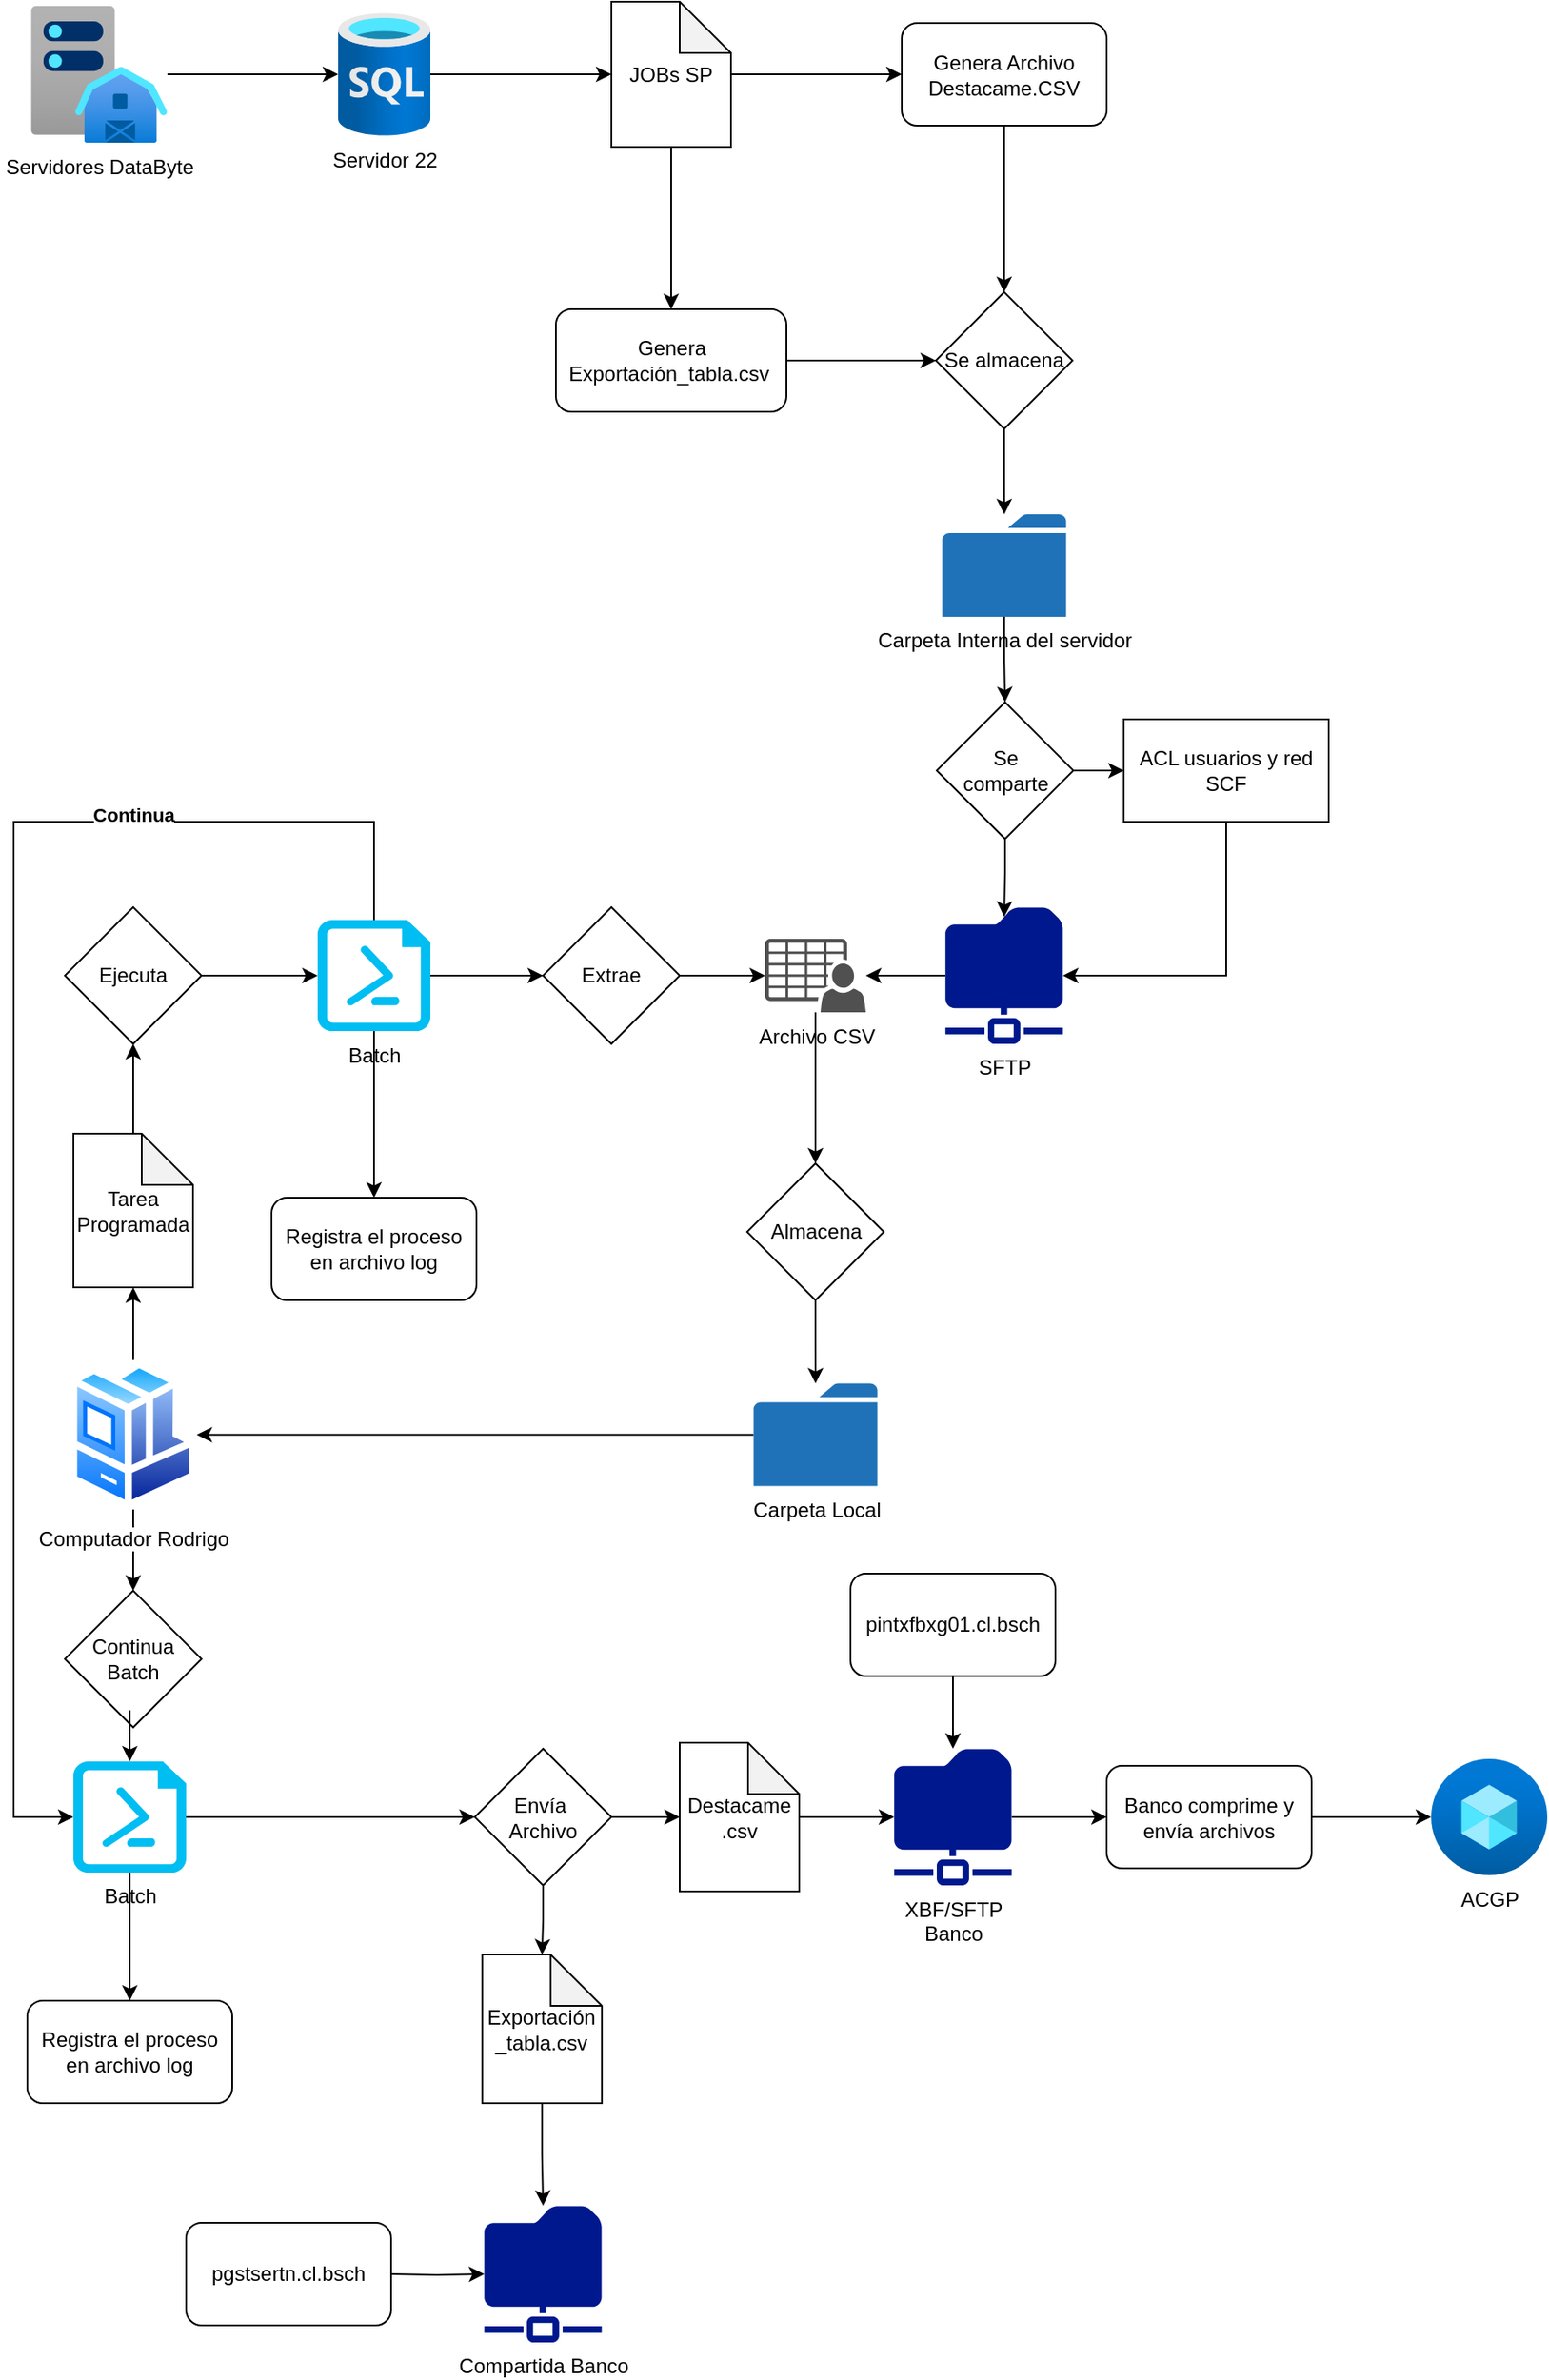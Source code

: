 <mxfile version="24.4.6" type="github">
  <diagram name="Página-1" id="wv0_I9xYi8dKAA7470HY">
    <mxGraphModel dx="1057" dy="600" grid="1" gridSize="10" guides="1" tooltips="1" connect="1" arrows="1" fold="1" page="1" pageScale="1" pageWidth="827" pageHeight="1169" math="0" shadow="0">
      <root>
        <mxCell id="0" />
        <mxCell id="1" parent="0" />
        <mxCell id="hSa-tMD5gzLTI7g2pg_K-9" value="" style="edgeStyle=orthogonalEdgeStyle;rounded=0;orthogonalLoop=1;jettySize=auto;html=1;" edge="1" parent="1" source="hSa-tMD5gzLTI7g2pg_K-5" target="hSa-tMD5gzLTI7g2pg_K-10">
          <mxGeometry relative="1" as="geometry">
            <mxPoint x="362" y="72.5" as="targetPoint" />
          </mxGeometry>
        </mxCell>
        <mxCell id="hSa-tMD5gzLTI7g2pg_K-5" value="Servidor 22" style="image;aspect=fixed;html=1;points=[];align=center;fontSize=12;image=img/lib/azure2/databases/SQL_Database.svg;" vertex="1" parent="1">
          <mxGeometry x="240" y="36.5" width="54" height="72" as="geometry" />
        </mxCell>
        <mxCell id="hSa-tMD5gzLTI7g2pg_K-7" style="edgeStyle=orthogonalEdgeStyle;rounded=0;orthogonalLoop=1;jettySize=auto;html=1;" edge="1" parent="1" source="hSa-tMD5gzLTI7g2pg_K-6" target="hSa-tMD5gzLTI7g2pg_K-5">
          <mxGeometry relative="1" as="geometry" />
        </mxCell>
        <mxCell id="hSa-tMD5gzLTI7g2pg_K-6" value="Servidores DataByte" style="image;aspect=fixed;html=1;points=[];align=center;fontSize=12;image=img/lib/azure2/general/Server_Farm.svg;" vertex="1" parent="1">
          <mxGeometry x="60" y="32.5" width="80" height="80" as="geometry" />
        </mxCell>
        <mxCell id="hSa-tMD5gzLTI7g2pg_K-12" value="" style="edgeStyle=orthogonalEdgeStyle;rounded=0;orthogonalLoop=1;jettySize=auto;html=1;" edge="1" parent="1" source="hSa-tMD5gzLTI7g2pg_K-10" target="hSa-tMD5gzLTI7g2pg_K-11">
          <mxGeometry relative="1" as="geometry" />
        </mxCell>
        <mxCell id="hSa-tMD5gzLTI7g2pg_K-14" value="" style="edgeStyle=orthogonalEdgeStyle;rounded=0;orthogonalLoop=1;jettySize=auto;html=1;" edge="1" parent="1" source="hSa-tMD5gzLTI7g2pg_K-10" target="hSa-tMD5gzLTI7g2pg_K-13">
          <mxGeometry relative="1" as="geometry" />
        </mxCell>
        <mxCell id="hSa-tMD5gzLTI7g2pg_K-10" value="JOBs SP" style="shape=note;whiteSpace=wrap;html=1;backgroundOutline=1;darkOpacity=0.05;" vertex="1" parent="1">
          <mxGeometry x="400" y="30" width="70" height="85" as="geometry" />
        </mxCell>
        <mxCell id="hSa-tMD5gzLTI7g2pg_K-20" style="edgeStyle=orthogonalEdgeStyle;rounded=0;orthogonalLoop=1;jettySize=auto;html=1;" edge="1" parent="1" source="hSa-tMD5gzLTI7g2pg_K-11" target="hSa-tMD5gzLTI7g2pg_K-18">
          <mxGeometry relative="1" as="geometry" />
        </mxCell>
        <mxCell id="hSa-tMD5gzLTI7g2pg_K-11" value="Genera Archivo Destacame.CSV" style="rounded=1;whiteSpace=wrap;html=1;" vertex="1" parent="1">
          <mxGeometry x="570" y="42.5" width="120" height="60" as="geometry" />
        </mxCell>
        <mxCell id="hSa-tMD5gzLTI7g2pg_K-19" style="edgeStyle=orthogonalEdgeStyle;rounded=0;orthogonalLoop=1;jettySize=auto;html=1;" edge="1" parent="1" source="hSa-tMD5gzLTI7g2pg_K-13" target="hSa-tMD5gzLTI7g2pg_K-18">
          <mxGeometry relative="1" as="geometry" />
        </mxCell>
        <mxCell id="hSa-tMD5gzLTI7g2pg_K-13" value="Genera Exportación_tabla.csv&amp;nbsp;" style="rounded=1;whiteSpace=wrap;html=1;" vertex="1" parent="1">
          <mxGeometry x="367.5" y="210" width="135" height="60" as="geometry" />
        </mxCell>
        <mxCell id="hSa-tMD5gzLTI7g2pg_K-23" style="edgeStyle=orthogonalEdgeStyle;rounded=0;orthogonalLoop=1;jettySize=auto;html=1;" edge="1" parent="1" source="hSa-tMD5gzLTI7g2pg_K-18" target="hSa-tMD5gzLTI7g2pg_K-21">
          <mxGeometry relative="1" as="geometry" />
        </mxCell>
        <mxCell id="hSa-tMD5gzLTI7g2pg_K-18" value="Se almacena" style="rhombus;whiteSpace=wrap;html=1;" vertex="1" parent="1">
          <mxGeometry x="590" y="200" width="80" height="80" as="geometry" />
        </mxCell>
        <mxCell id="hSa-tMD5gzLTI7g2pg_K-28" style="edgeStyle=orthogonalEdgeStyle;rounded=0;orthogonalLoop=1;jettySize=auto;html=1;" edge="1" parent="1" source="hSa-tMD5gzLTI7g2pg_K-21" target="hSa-tMD5gzLTI7g2pg_K-27">
          <mxGeometry relative="1" as="geometry" />
        </mxCell>
        <mxCell id="hSa-tMD5gzLTI7g2pg_K-21" value="Carpeta Interna del servidor" style="sketch=0;pointerEvents=1;shadow=0;dashed=0;html=1;strokeColor=none;labelPosition=center;verticalLabelPosition=bottom;verticalAlign=top;outlineConnect=0;align=center;shape=mxgraph.office.concepts.folder;fillColor=#2072B8;" vertex="1" parent="1">
          <mxGeometry x="593.75" y="330" width="72.5" height="60" as="geometry" />
        </mxCell>
        <mxCell id="hSa-tMD5gzLTI7g2pg_K-63" style="edgeStyle=orthogonalEdgeStyle;rounded=0;orthogonalLoop=1;jettySize=auto;html=1;" edge="1" parent="1" source="hSa-tMD5gzLTI7g2pg_K-26" target="hSa-tMD5gzLTI7g2pg_K-55">
          <mxGeometry relative="1" as="geometry" />
        </mxCell>
        <mxCell id="hSa-tMD5gzLTI7g2pg_K-26" value="SFTP" style="sketch=0;aspect=fixed;pointerEvents=1;shadow=0;dashed=0;html=1;strokeColor=none;labelPosition=center;verticalLabelPosition=bottom;verticalAlign=top;align=center;fillColor=#00188D;shape=mxgraph.mscae.enterprise.shared_folder" vertex="1" parent="1">
          <mxGeometry x="595.6" y="560" width="68.8" height="80" as="geometry" />
        </mxCell>
        <mxCell id="hSa-tMD5gzLTI7g2pg_K-31" style="edgeStyle=orthogonalEdgeStyle;rounded=0;orthogonalLoop=1;jettySize=auto;html=1;" edge="1" parent="1" source="hSa-tMD5gzLTI7g2pg_K-27" target="hSa-tMD5gzLTI7g2pg_K-30">
          <mxGeometry relative="1" as="geometry" />
        </mxCell>
        <mxCell id="hSa-tMD5gzLTI7g2pg_K-27" value="Se &lt;br&gt;comparte" style="rhombus;whiteSpace=wrap;html=1;" vertex="1" parent="1">
          <mxGeometry x="590.5" y="440" width="80" height="80" as="geometry" />
        </mxCell>
        <mxCell id="hSa-tMD5gzLTI7g2pg_K-29" style="edgeStyle=orthogonalEdgeStyle;rounded=0;orthogonalLoop=1;jettySize=auto;html=1;entryX=0.5;entryY=0.07;entryDx=0;entryDy=0;entryPerimeter=0;" edge="1" parent="1" source="hSa-tMD5gzLTI7g2pg_K-27" target="hSa-tMD5gzLTI7g2pg_K-26">
          <mxGeometry relative="1" as="geometry" />
        </mxCell>
        <mxCell id="hSa-tMD5gzLTI7g2pg_K-30" value="ACL usuarios y red SCF" style="rounded=0;whiteSpace=wrap;html=1;" vertex="1" parent="1">
          <mxGeometry x="700" y="450" width="120" height="60" as="geometry" />
        </mxCell>
        <mxCell id="hSa-tMD5gzLTI7g2pg_K-33" style="edgeStyle=orthogonalEdgeStyle;rounded=0;orthogonalLoop=1;jettySize=auto;html=1;entryX=1;entryY=0.5;entryDx=0;entryDy=0;entryPerimeter=0;" edge="1" parent="1" source="hSa-tMD5gzLTI7g2pg_K-30" target="hSa-tMD5gzLTI7g2pg_K-26">
          <mxGeometry relative="1" as="geometry">
            <Array as="points">
              <mxPoint x="760" y="600" />
            </Array>
          </mxGeometry>
        </mxCell>
        <mxCell id="hSa-tMD5gzLTI7g2pg_K-58" style="edgeStyle=orthogonalEdgeStyle;rounded=0;orthogonalLoop=1;jettySize=auto;html=1;" edge="1" parent="1" source="hSa-tMD5gzLTI7g2pg_K-34" target="hSa-tMD5gzLTI7g2pg_K-37">
          <mxGeometry relative="1" as="geometry" />
        </mxCell>
        <mxCell id="hSa-tMD5gzLTI7g2pg_K-74" style="edgeStyle=orthogonalEdgeStyle;rounded=0;orthogonalLoop=1;jettySize=auto;html=1;" edge="1" parent="1" source="hSa-tMD5gzLTI7g2pg_K-34" target="hSa-tMD5gzLTI7g2pg_K-73">
          <mxGeometry relative="1" as="geometry" />
        </mxCell>
        <mxCell id="hSa-tMD5gzLTI7g2pg_K-34" value="Computador Rodrigo" style="image;aspect=fixed;perimeter=ellipsePerimeter;html=1;align=center;shadow=0;dashed=0;spacingTop=3;image=img/lib/active_directory/workstation_client.svg;" vertex="1" parent="1">
          <mxGeometry x="82.81" y="825" width="74.38" height="87.5" as="geometry" />
        </mxCell>
        <mxCell id="hSa-tMD5gzLTI7g2pg_K-54" style="edgeStyle=orthogonalEdgeStyle;rounded=0;orthogonalLoop=1;jettySize=auto;html=1;" edge="1" parent="1" source="hSa-tMD5gzLTI7g2pg_K-36" target="hSa-tMD5gzLTI7g2pg_K-52">
          <mxGeometry relative="1" as="geometry" />
        </mxCell>
        <mxCell id="hSa-tMD5gzLTI7g2pg_K-36" value="Ejecuta" style="rhombus;whiteSpace=wrap;html=1;" vertex="1" parent="1">
          <mxGeometry x="80" y="560" width="80" height="80" as="geometry" />
        </mxCell>
        <mxCell id="hSa-tMD5gzLTI7g2pg_K-49" style="edgeStyle=orthogonalEdgeStyle;rounded=0;orthogonalLoop=1;jettySize=auto;html=1;" edge="1" parent="1" source="hSa-tMD5gzLTI7g2pg_K-37" target="hSa-tMD5gzLTI7g2pg_K-36">
          <mxGeometry relative="1" as="geometry" />
        </mxCell>
        <mxCell id="hSa-tMD5gzLTI7g2pg_K-37" value="Tarea Programada" style="shape=note;whiteSpace=wrap;html=1;backgroundOutline=1;darkOpacity=0.05;" vertex="1" parent="1">
          <mxGeometry x="85" y="692.5" width="70" height="90" as="geometry" />
        </mxCell>
        <mxCell id="hSa-tMD5gzLTI7g2pg_K-62" style="edgeStyle=orthogonalEdgeStyle;rounded=0;orthogonalLoop=1;jettySize=auto;html=1;" edge="1" parent="1" source="hSa-tMD5gzLTI7g2pg_K-46" target="hSa-tMD5gzLTI7g2pg_K-55">
          <mxGeometry relative="1" as="geometry" />
        </mxCell>
        <mxCell id="hSa-tMD5gzLTI7g2pg_K-46" value="Extrae" style="rhombus;whiteSpace=wrap;html=1;" vertex="1" parent="1">
          <mxGeometry x="360" y="560" width="80" height="80" as="geometry" />
        </mxCell>
        <mxCell id="hSa-tMD5gzLTI7g2pg_K-53" style="edgeStyle=orthogonalEdgeStyle;rounded=0;orthogonalLoop=1;jettySize=auto;html=1;" edge="1" parent="1" source="hSa-tMD5gzLTI7g2pg_K-52" target="hSa-tMD5gzLTI7g2pg_K-46">
          <mxGeometry relative="1" as="geometry" />
        </mxCell>
        <mxCell id="hSa-tMD5gzLTI7g2pg_K-77" style="edgeStyle=orthogonalEdgeStyle;rounded=0;orthogonalLoop=1;jettySize=auto;html=1;" edge="1" parent="1" source="hSa-tMD5gzLTI7g2pg_K-52" target="hSa-tMD5gzLTI7g2pg_K-76">
          <mxGeometry relative="1" as="geometry" />
        </mxCell>
        <mxCell id="hSa-tMD5gzLTI7g2pg_K-52" value="Batch" style="verticalLabelPosition=bottom;html=1;verticalAlign=top;align=center;strokeColor=none;fillColor=#00BEF2;shape=mxgraph.azure.powershell_file;pointerEvents=1;" vertex="1" parent="1">
          <mxGeometry x="228" y="567.5" width="66" height="65" as="geometry" />
        </mxCell>
        <mxCell id="hSa-tMD5gzLTI7g2pg_K-65" style="edgeStyle=orthogonalEdgeStyle;rounded=0;orthogonalLoop=1;jettySize=auto;html=1;" edge="1" parent="1" source="hSa-tMD5gzLTI7g2pg_K-55" target="hSa-tMD5gzLTI7g2pg_K-64">
          <mxGeometry relative="1" as="geometry" />
        </mxCell>
        <mxCell id="hSa-tMD5gzLTI7g2pg_K-55" value="Archivo CSV" style="sketch=0;pointerEvents=1;shadow=0;dashed=0;html=1;strokeColor=none;fillColor=#505050;labelPosition=center;verticalLabelPosition=bottom;verticalAlign=top;outlineConnect=0;align=center;shape=mxgraph.office.users.csv_file;" vertex="1" parent="1">
          <mxGeometry x="490" y="578.5" width="59" height="43" as="geometry" />
        </mxCell>
        <mxCell id="hSa-tMD5gzLTI7g2pg_K-68" style="edgeStyle=orthogonalEdgeStyle;rounded=0;orthogonalLoop=1;jettySize=auto;html=1;" edge="1" parent="1" source="hSa-tMD5gzLTI7g2pg_K-64" target="hSa-tMD5gzLTI7g2pg_K-67">
          <mxGeometry relative="1" as="geometry" />
        </mxCell>
        <mxCell id="hSa-tMD5gzLTI7g2pg_K-64" value="Almacena" style="rhombus;whiteSpace=wrap;html=1;" vertex="1" parent="1">
          <mxGeometry x="479.5" y="710" width="80" height="80" as="geometry" />
        </mxCell>
        <mxCell id="hSa-tMD5gzLTI7g2pg_K-70" style="edgeStyle=orthogonalEdgeStyle;rounded=0;orthogonalLoop=1;jettySize=auto;html=1;" edge="1" parent="1" source="hSa-tMD5gzLTI7g2pg_K-67" target="hSa-tMD5gzLTI7g2pg_K-34">
          <mxGeometry relative="1" as="geometry" />
        </mxCell>
        <mxCell id="hSa-tMD5gzLTI7g2pg_K-67" value="Carpeta Local" style="sketch=0;pointerEvents=1;shadow=0;dashed=0;html=1;strokeColor=none;labelPosition=center;verticalLabelPosition=bottom;verticalAlign=top;outlineConnect=0;align=center;shape=mxgraph.office.concepts.folder;fillColor=#2072B8;" vertex="1" parent="1">
          <mxGeometry x="483.25" y="838.75" width="72.5" height="60" as="geometry" />
        </mxCell>
        <mxCell id="hSa-tMD5gzLTI7g2pg_K-82" style="edgeStyle=orthogonalEdgeStyle;rounded=0;orthogonalLoop=1;jettySize=auto;html=1;" edge="1" parent="1" source="hSa-tMD5gzLTI7g2pg_K-71" target="hSa-tMD5gzLTI7g2pg_K-81">
          <mxGeometry relative="1" as="geometry" />
        </mxCell>
        <mxCell id="hSa-tMD5gzLTI7g2pg_K-87" style="edgeStyle=orthogonalEdgeStyle;rounded=0;orthogonalLoop=1;jettySize=auto;html=1;entryX=0.5;entryY=0;entryDx=0;entryDy=0;" edge="1" parent="1" source="hSa-tMD5gzLTI7g2pg_K-71" target="hSa-tMD5gzLTI7g2pg_K-78">
          <mxGeometry relative="1" as="geometry" />
        </mxCell>
        <mxCell id="hSa-tMD5gzLTI7g2pg_K-71" value="Batch" style="verticalLabelPosition=bottom;html=1;verticalAlign=top;align=center;strokeColor=none;fillColor=#00BEF2;shape=mxgraph.azure.powershell_file;pointerEvents=1;" vertex="1" parent="1">
          <mxGeometry x="85" y="1060" width="66" height="65" as="geometry" />
        </mxCell>
        <mxCell id="hSa-tMD5gzLTI7g2pg_K-72" style="edgeStyle=orthogonalEdgeStyle;rounded=0;orthogonalLoop=1;jettySize=auto;html=1;entryX=0;entryY=0.5;entryDx=0;entryDy=0;entryPerimeter=0;exitX=0.5;exitY=0;exitDx=0;exitDy=0;exitPerimeter=0;" edge="1" parent="1" source="hSa-tMD5gzLTI7g2pg_K-52" target="hSa-tMD5gzLTI7g2pg_K-71">
          <mxGeometry relative="1" as="geometry">
            <mxPoint x="211" y="533.75" as="sourcePoint" />
            <mxPoint x="70" y="966.25" as="targetPoint" />
            <Array as="points">
              <mxPoint x="261" y="510" />
              <mxPoint x="50" y="510" />
              <mxPoint x="50" y="1093" />
            </Array>
          </mxGeometry>
        </mxCell>
        <mxCell id="hSa-tMD5gzLTI7g2pg_K-118" value="&lt;b&gt;Continua&lt;/b&gt;" style="edgeLabel;html=1;align=center;verticalAlign=middle;resizable=0;points=[];" vertex="1" connectable="0" parent="hSa-tMD5gzLTI7g2pg_K-72">
          <mxGeometry x="-0.55" y="-4" relative="1" as="geometry">
            <mxPoint x="1" as="offset" />
          </mxGeometry>
        </mxCell>
        <mxCell id="hSa-tMD5gzLTI7g2pg_K-73" value="Continua Batch" style="rhombus;whiteSpace=wrap;html=1;" vertex="1" parent="1">
          <mxGeometry x="80" y="960" width="80" height="80" as="geometry" />
        </mxCell>
        <mxCell id="hSa-tMD5gzLTI7g2pg_K-75" style="edgeStyle=orthogonalEdgeStyle;rounded=0;orthogonalLoop=1;jettySize=auto;html=1;entryX=0.5;entryY=0;entryDx=0;entryDy=0;entryPerimeter=0;" edge="1" parent="1" target="hSa-tMD5gzLTI7g2pg_K-71">
          <mxGeometry relative="1" as="geometry">
            <mxPoint x="118" y="1030" as="sourcePoint" />
          </mxGeometry>
        </mxCell>
        <mxCell id="hSa-tMD5gzLTI7g2pg_K-76" value="Registra el proceso en archivo log" style="rounded=1;whiteSpace=wrap;html=1;" vertex="1" parent="1">
          <mxGeometry x="201" y="730" width="120" height="60" as="geometry" />
        </mxCell>
        <mxCell id="hSa-tMD5gzLTI7g2pg_K-78" value="Registra el proceso en archivo log" style="rounded=1;whiteSpace=wrap;html=1;" vertex="1" parent="1">
          <mxGeometry x="58" y="1200" width="120" height="60" as="geometry" />
        </mxCell>
        <mxCell id="hSa-tMD5gzLTI7g2pg_K-102" style="edgeStyle=orthogonalEdgeStyle;rounded=0;orthogonalLoop=1;jettySize=auto;html=1;" edge="1" parent="1" source="hSa-tMD5gzLTI7g2pg_K-81" target="hSa-tMD5gzLTI7g2pg_K-100">
          <mxGeometry relative="1" as="geometry" />
        </mxCell>
        <mxCell id="hSa-tMD5gzLTI7g2pg_K-81" value="Envía&amp;nbsp;&lt;div&gt;Archivo&lt;/div&gt;" style="rhombus;whiteSpace=wrap;html=1;" vertex="1" parent="1">
          <mxGeometry x="320" y="1052.5" width="80" height="80" as="geometry" />
        </mxCell>
        <mxCell id="hSa-tMD5gzLTI7g2pg_K-110" style="edgeStyle=orthogonalEdgeStyle;rounded=0;orthogonalLoop=1;jettySize=auto;html=1;" edge="1" parent="1" source="hSa-tMD5gzLTI7g2pg_K-84" target="hSa-tMD5gzLTI7g2pg_K-109">
          <mxGeometry relative="1" as="geometry" />
        </mxCell>
        <mxCell id="hSa-tMD5gzLTI7g2pg_K-84" value="XBF/SFTP&lt;br&gt;Banco" style="sketch=0;aspect=fixed;pointerEvents=1;shadow=0;dashed=0;html=1;strokeColor=none;labelPosition=center;verticalLabelPosition=bottom;verticalAlign=top;align=center;fillColor=#00188D;shape=mxgraph.mscae.enterprise.shared_folder" vertex="1" parent="1">
          <mxGeometry x="565.6" y="1052.5" width="68.8" height="80" as="geometry" />
        </mxCell>
        <mxCell id="hSa-tMD5gzLTI7g2pg_K-89" value="Compartida Banco" style="sketch=0;aspect=fixed;pointerEvents=1;shadow=0;dashed=0;html=1;strokeColor=none;labelPosition=center;verticalLabelPosition=bottom;verticalAlign=top;align=center;fillColor=#00188D;shape=mxgraph.mscae.enterprise.shared_folder" vertex="1" parent="1">
          <mxGeometry x="325.6" y="1320" width="68.8" height="80" as="geometry" />
        </mxCell>
        <mxCell id="hSa-tMD5gzLTI7g2pg_K-96" style="edgeStyle=orthogonalEdgeStyle;rounded=0;orthogonalLoop=1;jettySize=auto;html=1;" edge="1" parent="1" target="hSa-tMD5gzLTI7g2pg_K-89">
          <mxGeometry relative="1" as="geometry">
            <mxPoint x="270" y="1360.0" as="sourcePoint" />
          </mxGeometry>
        </mxCell>
        <mxCell id="hSa-tMD5gzLTI7g2pg_K-92" value="&lt;div&gt;&lt;span style=&quot;background-color: initial;&quot;&gt;pgstsertn.cl.bsch&lt;/span&gt;&lt;br&gt;&lt;/div&gt;" style="rounded=1;whiteSpace=wrap;html=1;" vertex="1" parent="1">
          <mxGeometry x="151" y="1330" width="120" height="60" as="geometry" />
        </mxCell>
        <mxCell id="hSa-tMD5gzLTI7g2pg_K-95" value="" style="edgeStyle=orthogonalEdgeStyle;rounded=0;orthogonalLoop=1;jettySize=auto;html=1;" edge="1" parent="1" source="hSa-tMD5gzLTI7g2pg_K-94" target="hSa-tMD5gzLTI7g2pg_K-84">
          <mxGeometry relative="1" as="geometry" />
        </mxCell>
        <mxCell id="hSa-tMD5gzLTI7g2pg_K-94" value="pintxfbxg01.cl.bsch" style="rounded=1;whiteSpace=wrap;html=1;" vertex="1" parent="1">
          <mxGeometry x="540" y="950" width="120" height="60" as="geometry" />
        </mxCell>
        <mxCell id="hSa-tMD5gzLTI7g2pg_K-103" style="edgeStyle=orthogonalEdgeStyle;rounded=0;orthogonalLoop=1;jettySize=auto;html=1;" edge="1" parent="1" source="hSa-tMD5gzLTI7g2pg_K-100" target="hSa-tMD5gzLTI7g2pg_K-84">
          <mxGeometry relative="1" as="geometry" />
        </mxCell>
        <mxCell id="hSa-tMD5gzLTI7g2pg_K-100" value="Destacame&lt;div&gt;.csv&lt;/div&gt;" style="shape=note;whiteSpace=wrap;html=1;backgroundOutline=1;darkOpacity=0.05;" vertex="1" parent="1">
          <mxGeometry x="440" y="1049" width="70" height="87" as="geometry" />
        </mxCell>
        <mxCell id="hSa-tMD5gzLTI7g2pg_K-106" style="edgeStyle=orthogonalEdgeStyle;rounded=0;orthogonalLoop=1;jettySize=auto;html=1;" edge="1" parent="1" source="hSa-tMD5gzLTI7g2pg_K-101" target="hSa-tMD5gzLTI7g2pg_K-89">
          <mxGeometry relative="1" as="geometry" />
        </mxCell>
        <mxCell id="hSa-tMD5gzLTI7g2pg_K-101" value="Exportación&lt;br&gt;_tabla.csv" style="shape=note;whiteSpace=wrap;html=1;backgroundOutline=1;darkOpacity=0.05;" vertex="1" parent="1">
          <mxGeometry x="324.4" y="1173" width="70" height="87" as="geometry" />
        </mxCell>
        <mxCell id="hSa-tMD5gzLTI7g2pg_K-104" style="edgeStyle=orthogonalEdgeStyle;rounded=0;orthogonalLoop=1;jettySize=auto;html=1;entryX=0.5;entryY=0;entryDx=0;entryDy=0;entryPerimeter=0;" edge="1" parent="1" source="hSa-tMD5gzLTI7g2pg_K-81" target="hSa-tMD5gzLTI7g2pg_K-101">
          <mxGeometry relative="1" as="geometry" />
        </mxCell>
        <mxCell id="hSa-tMD5gzLTI7g2pg_K-117" style="edgeStyle=orthogonalEdgeStyle;rounded=0;orthogonalLoop=1;jettySize=auto;html=1;" edge="1" parent="1" source="hSa-tMD5gzLTI7g2pg_K-109" target="hSa-tMD5gzLTI7g2pg_K-116">
          <mxGeometry relative="1" as="geometry" />
        </mxCell>
        <mxCell id="hSa-tMD5gzLTI7g2pg_K-109" value="Banco comprime y envía archivos" style="rounded=1;whiteSpace=wrap;html=1;" vertex="1" parent="1">
          <mxGeometry x="690" y="1062.5" width="120" height="60" as="geometry" />
        </mxCell>
        <mxCell id="hSa-tMD5gzLTI7g2pg_K-116" value="ACGP" style="image;aspect=fixed;html=1;points=[];align=center;fontSize=12;image=img/lib/azure2/compute/Host_Pools.svg;" vertex="1" parent="1">
          <mxGeometry x="880" y="1058.5" width="68" height="68" as="geometry" />
        </mxCell>
      </root>
    </mxGraphModel>
  </diagram>
</mxfile>
